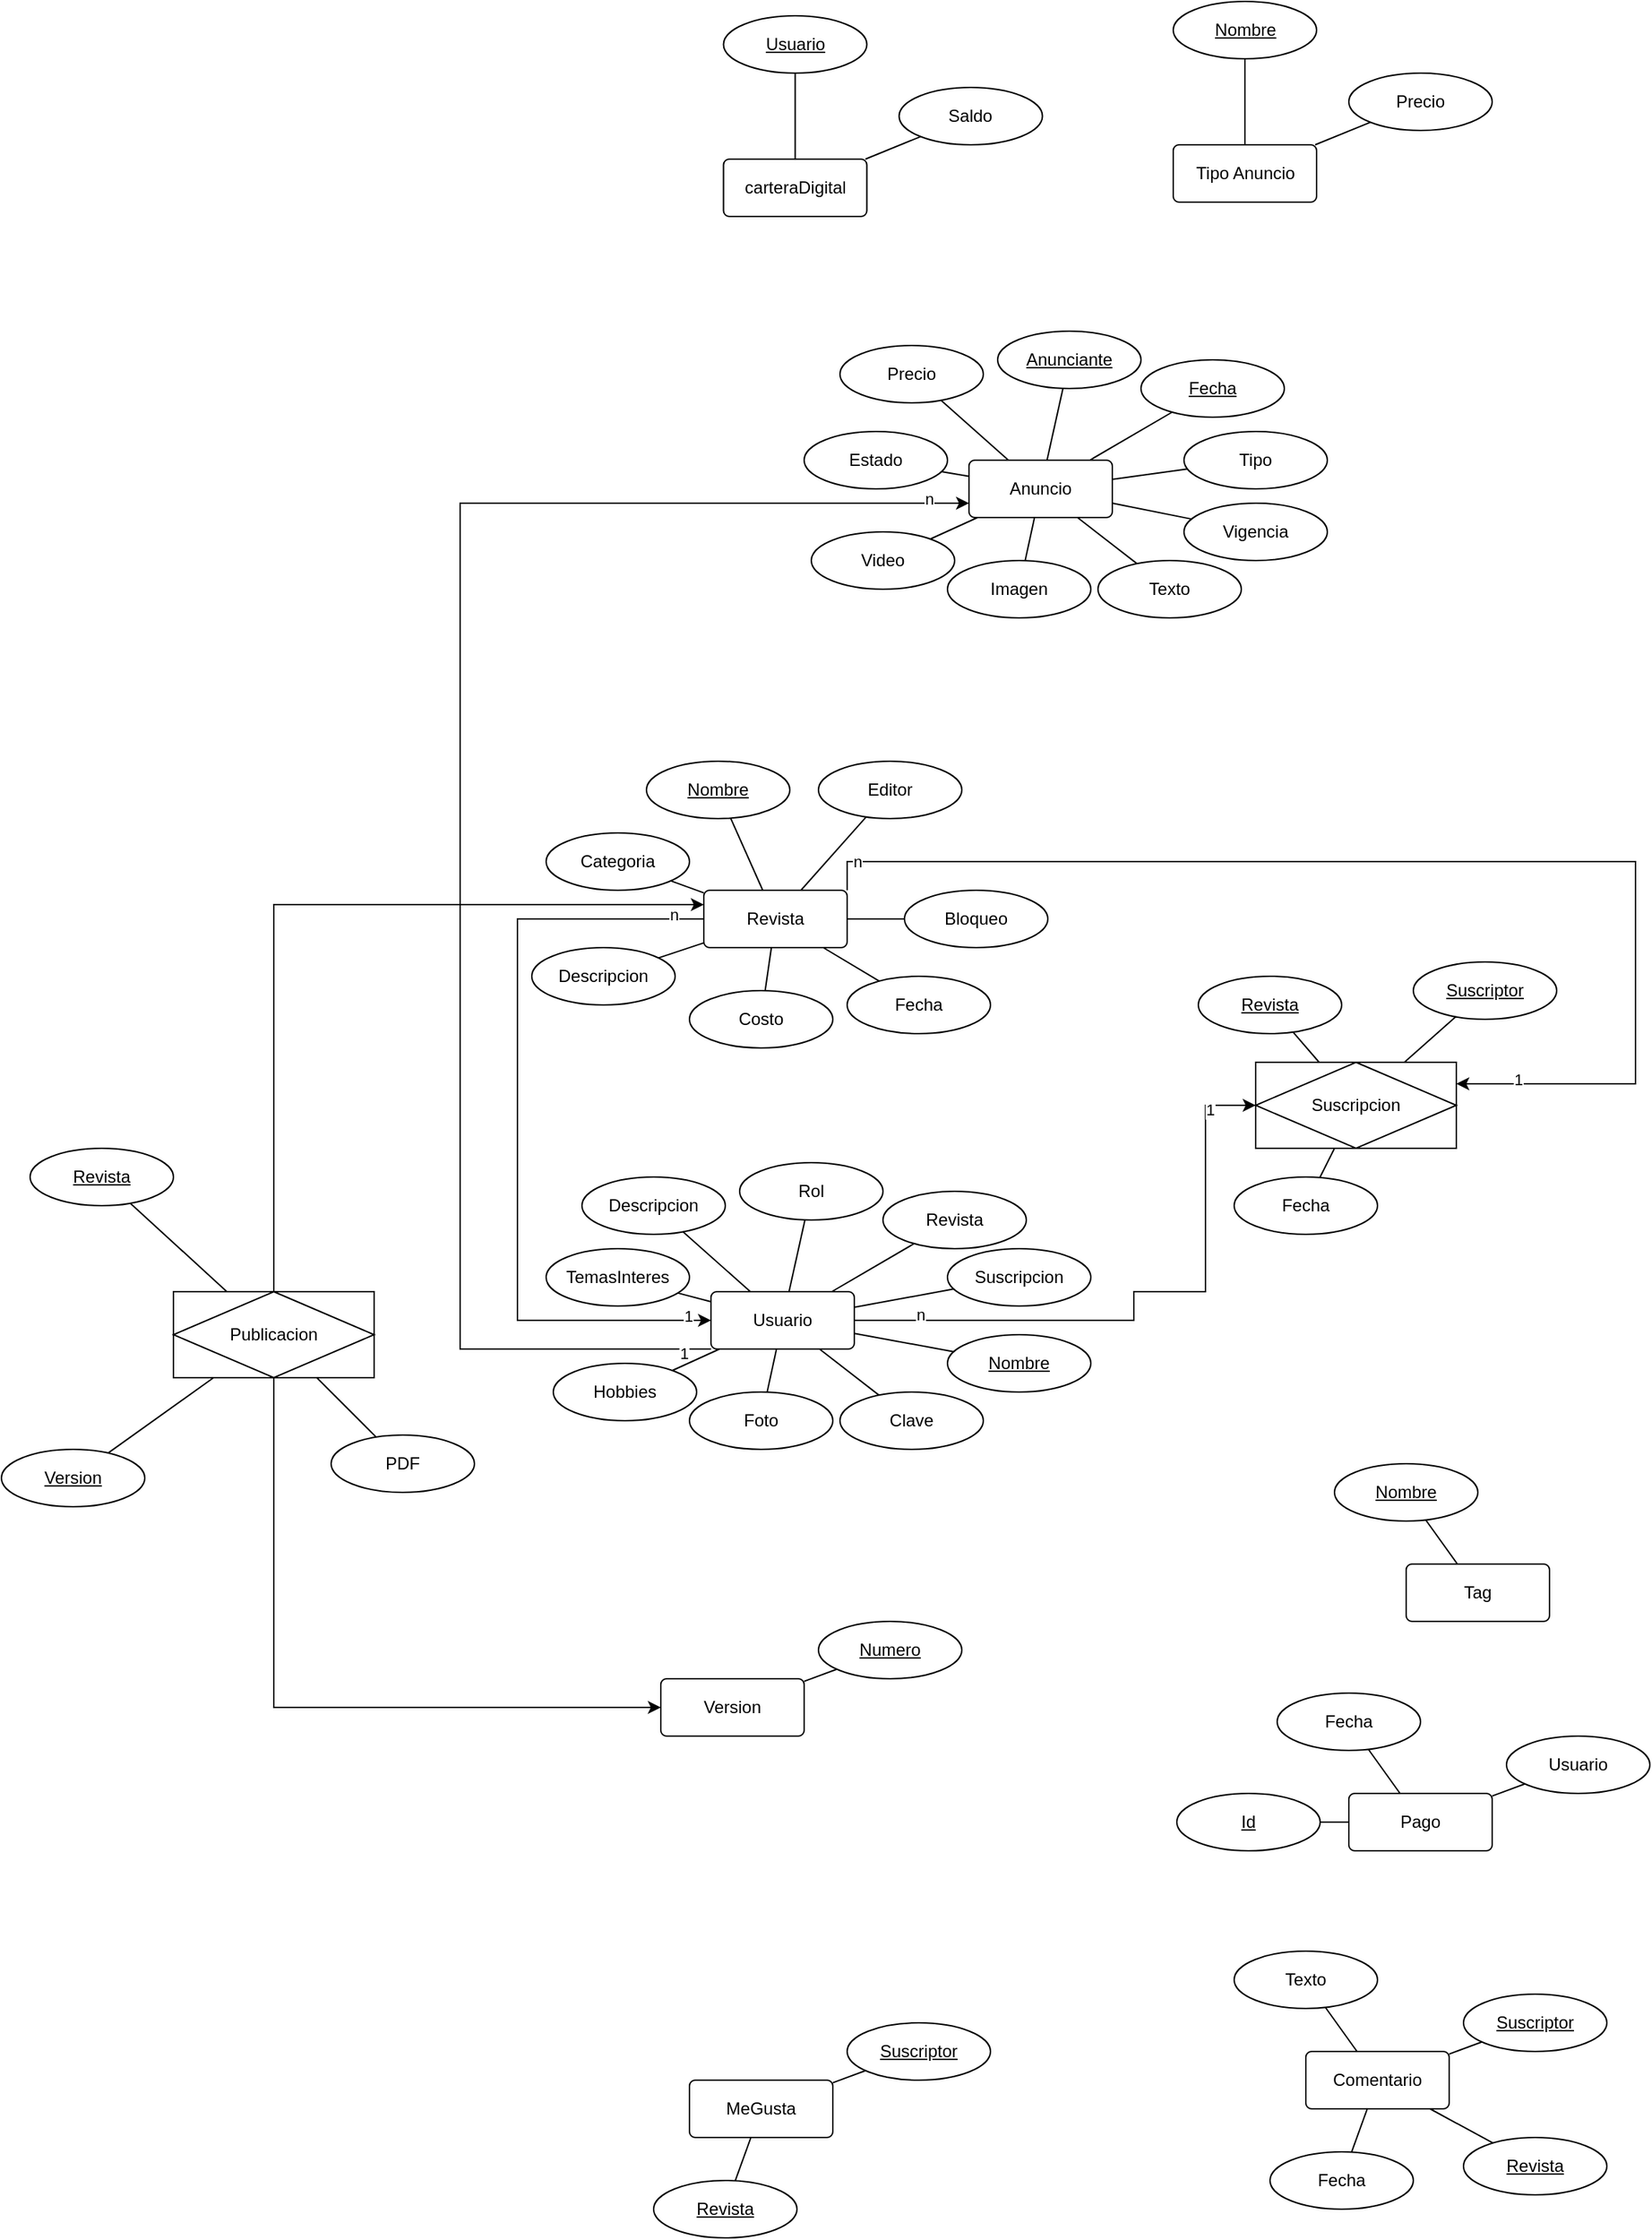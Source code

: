 <mxfile version="24.6.4" type="device">
  <diagram name="Page-1" id="LzpAYX9g-1ukan7BipAP">
    <mxGraphModel dx="1884" dy="2982" grid="1" gridSize="10" guides="1" tooltips="1" connect="1" arrows="1" fold="1" page="1" pageScale="1" pageWidth="850" pageHeight="1100" math="0" shadow="0">
      <root>
        <mxCell id="0" />
        <mxCell id="1" parent="0" />
        <mxCell id="VuJQwAIfnr6SH7hCB5tN-179" style="edgeStyle=orthogonalEdgeStyle;rounded=0;orthogonalLoop=1;jettySize=auto;html=1;exitX=0;exitY=0.5;exitDx=0;exitDy=0;entryX=0;entryY=0.5;entryDx=0;entryDy=0;" parent="1" source="A36JF-PGB8CBC6S_KNyV-7" target="VuJQwAIfnr6SH7hCB5tN-77" edge="1">
          <mxGeometry relative="1" as="geometry">
            <Array as="points">
              <mxPoint x="10" y="-950" />
              <mxPoint x="10" y="-670" />
            </Array>
          </mxGeometry>
        </mxCell>
        <mxCell id="VuJQwAIfnr6SH7hCB5tN-180" value="1" style="edgeLabel;html=1;align=center;verticalAlign=middle;resizable=0;points=[];" parent="VuJQwAIfnr6SH7hCB5tN-179" vertex="1" connectable="0">
          <mxGeometry x="0.942" y="3" relative="1" as="geometry">
            <mxPoint as="offset" />
          </mxGeometry>
        </mxCell>
        <mxCell id="VuJQwAIfnr6SH7hCB5tN-181" value="n" style="edgeLabel;html=1;align=center;verticalAlign=middle;resizable=0;points=[];" parent="VuJQwAIfnr6SH7hCB5tN-179" vertex="1" connectable="0">
          <mxGeometry x="-0.923" y="-3" relative="1" as="geometry">
            <mxPoint as="offset" />
          </mxGeometry>
        </mxCell>
        <mxCell id="VuJQwAIfnr6SH7hCB5tN-182" style="edgeStyle=orthogonalEdgeStyle;rounded=0;orthogonalLoop=1;jettySize=auto;html=1;exitX=1;exitY=0;exitDx=0;exitDy=0;entryX=1;entryY=0.25;entryDx=0;entryDy=0;" parent="1" source="A36JF-PGB8CBC6S_KNyV-7" target="VuJQwAIfnr6SH7hCB5tN-185" edge="1">
          <mxGeometry relative="1" as="geometry">
            <mxPoint x="720" y="-700" as="targetPoint" />
            <Array as="points">
              <mxPoint x="240" y="-990" />
              <mxPoint x="790" y="-990" />
              <mxPoint x="790" y="-835" />
            </Array>
          </mxGeometry>
        </mxCell>
        <mxCell id="VuJQwAIfnr6SH7hCB5tN-188" value="1" style="edgeLabel;html=1;align=center;verticalAlign=middle;resizable=0;points=[];" parent="VuJQwAIfnr6SH7hCB5tN-182" vertex="1" connectable="0">
          <mxGeometry x="0.9" y="-3" relative="1" as="geometry">
            <mxPoint as="offset" />
          </mxGeometry>
        </mxCell>
        <mxCell id="VuJQwAIfnr6SH7hCB5tN-189" value="n" style="edgeLabel;html=1;align=center;verticalAlign=middle;resizable=0;points=[];" parent="VuJQwAIfnr6SH7hCB5tN-182" vertex="1" connectable="0">
          <mxGeometry x="-0.936" relative="1" as="geometry">
            <mxPoint as="offset" />
          </mxGeometry>
        </mxCell>
        <mxCell id="A36JF-PGB8CBC6S_KNyV-7" value="Revista" style="rounded=1;arcSize=10;whiteSpace=wrap;html=1;align=center;" parent="1" vertex="1">
          <mxGeometry x="140" y="-970" width="100" height="40" as="geometry" />
        </mxCell>
        <mxCell id="VuJQwAIfnr6SH7hCB5tN-6" value="Categoria" style="ellipse;whiteSpace=wrap;html=1;align=center;" parent="1" vertex="1">
          <mxGeometry x="30" y="-1010" width="100" height="40" as="geometry" />
        </mxCell>
        <mxCell id="VuJQwAIfnr6SH7hCB5tN-8" value="Descripcion&lt;span style=&quot;color: rgba(0, 0, 0, 0); font-family: monospace; font-size: 0px; text-align: start; text-wrap: nowrap;&quot;&gt;%3CmxGraphModel%3E%3Croot%3E%3CmxCell%20id%3D%220%22%2F%3E%3CmxCell%20id%3D%221%22%20parent%3D%220%22%2F%3E%3CmxCell%20id%3D%222%22%20value%3D%22Categoria%22%20style%3D%22ellipse%3BwhiteSpace%3Dwrap%3Bhtml%3D1%3Balign%3Dcenter%3B%22%20vertex%3D%221%22%20parent%3D%221%22%3E%3CmxGeometry%20x%3D%2240%22%20y%3D%22-1050%22%20width%3D%22100%22%20height%3D%2240%22%20as%3D%22geometry%22%2F%3E%3C%2FmxCell%3E%3C%2Froot%3E%3C%2FmxGraphModel%3E&lt;/span&gt;" style="ellipse;whiteSpace=wrap;html=1;align=center;" parent="1" vertex="1">
          <mxGeometry x="20" y="-930" width="100" height="40" as="geometry" />
        </mxCell>
        <mxCell id="VuJQwAIfnr6SH7hCB5tN-9" value="Costo" style="ellipse;whiteSpace=wrap;html=1;align=center;" parent="1" vertex="1">
          <mxGeometry x="130" y="-900" width="100" height="40" as="geometry" />
        </mxCell>
        <mxCell id="VuJQwAIfnr6SH7hCB5tN-10" value="Fecha" style="ellipse;whiteSpace=wrap;html=1;align=center;" parent="1" vertex="1">
          <mxGeometry x="240" y="-910" width="100" height="40" as="geometry" />
        </mxCell>
        <mxCell id="VuJQwAIfnr6SH7hCB5tN-11" value="Bloqueo" style="ellipse;whiteSpace=wrap;html=1;align=center;" parent="1" vertex="1">
          <mxGeometry x="280" y="-970" width="100" height="40" as="geometry" />
        </mxCell>
        <mxCell id="VuJQwAIfnr6SH7hCB5tN-12" value="Editor" style="ellipse;whiteSpace=wrap;html=1;align=center;" parent="1" vertex="1">
          <mxGeometry x="220" y="-1060" width="100" height="40" as="geometry" />
        </mxCell>
        <mxCell id="VuJQwAIfnr6SH7hCB5tN-13" value="&lt;u&gt;Nombre&lt;/u&gt;" style="ellipse;whiteSpace=wrap;html=1;align=center;" parent="1" vertex="1">
          <mxGeometry x="100" y="-1060" width="100" height="40" as="geometry" />
        </mxCell>
        <mxCell id="VuJQwAIfnr6SH7hCB5tN-14" value="" style="endArrow=none;html=1;rounded=0;" parent="1" source="VuJQwAIfnr6SH7hCB5tN-12" target="A36JF-PGB8CBC6S_KNyV-7" edge="1">
          <mxGeometry relative="1" as="geometry">
            <mxPoint x="340" y="-970" as="sourcePoint" />
            <mxPoint x="500" y="-970" as="targetPoint" />
          </mxGeometry>
        </mxCell>
        <mxCell id="VuJQwAIfnr6SH7hCB5tN-15" value="" style="endArrow=none;html=1;rounded=0;" parent="1" source="VuJQwAIfnr6SH7hCB5tN-11" target="A36JF-PGB8CBC6S_KNyV-7" edge="1">
          <mxGeometry relative="1" as="geometry">
            <mxPoint x="270" y="-1002" as="sourcePoint" />
            <mxPoint x="223" y="-960" as="targetPoint" />
          </mxGeometry>
        </mxCell>
        <mxCell id="VuJQwAIfnr6SH7hCB5tN-16" value="" style="endArrow=none;html=1;rounded=0;" parent="1" source="VuJQwAIfnr6SH7hCB5tN-10" target="A36JF-PGB8CBC6S_KNyV-7" edge="1">
          <mxGeometry relative="1" as="geometry">
            <mxPoint x="280" y="-992" as="sourcePoint" />
            <mxPoint x="233" y="-950" as="targetPoint" />
          </mxGeometry>
        </mxCell>
        <mxCell id="VuJQwAIfnr6SH7hCB5tN-17" value="" style="endArrow=none;html=1;rounded=0;" parent="1" source="VuJQwAIfnr6SH7hCB5tN-9" target="A36JF-PGB8CBC6S_KNyV-7" edge="1">
          <mxGeometry relative="1" as="geometry">
            <mxPoint x="290" y="-982" as="sourcePoint" />
            <mxPoint x="243" y="-940" as="targetPoint" />
          </mxGeometry>
        </mxCell>
        <mxCell id="VuJQwAIfnr6SH7hCB5tN-18" value="" style="endArrow=none;html=1;rounded=0;" parent="1" source="A36JF-PGB8CBC6S_KNyV-7" target="VuJQwAIfnr6SH7hCB5tN-8" edge="1">
          <mxGeometry relative="1" as="geometry">
            <mxPoint x="300" y="-972" as="sourcePoint" />
            <mxPoint x="253" y="-930" as="targetPoint" />
          </mxGeometry>
        </mxCell>
        <mxCell id="VuJQwAIfnr6SH7hCB5tN-19" value="" style="endArrow=none;html=1;rounded=0;" parent="1" source="A36JF-PGB8CBC6S_KNyV-7" target="VuJQwAIfnr6SH7hCB5tN-6" edge="1">
          <mxGeometry relative="1" as="geometry">
            <mxPoint x="310" y="-962" as="sourcePoint" />
            <mxPoint x="263" y="-920" as="targetPoint" />
          </mxGeometry>
        </mxCell>
        <mxCell id="VuJQwAIfnr6SH7hCB5tN-20" value="" style="endArrow=none;html=1;rounded=0;" parent="1" source="VuJQwAIfnr6SH7hCB5tN-13" target="A36JF-PGB8CBC6S_KNyV-7" edge="1">
          <mxGeometry relative="1" as="geometry">
            <mxPoint x="320" y="-952" as="sourcePoint" />
            <mxPoint x="273" y="-910" as="targetPoint" />
          </mxGeometry>
        </mxCell>
        <mxCell id="VuJQwAIfnr6SH7hCB5tN-21" value="Anuncio" style="rounded=1;arcSize=10;whiteSpace=wrap;html=1;align=center;" parent="1" vertex="1">
          <mxGeometry x="325" y="-1270" width="100" height="40" as="geometry" />
        </mxCell>
        <mxCell id="VuJQwAIfnr6SH7hCB5tN-22" value="Estado" style="ellipse;whiteSpace=wrap;html=1;align=center;" parent="1" vertex="1">
          <mxGeometry x="210" y="-1290" width="100" height="40" as="geometry" />
        </mxCell>
        <mxCell id="VuJQwAIfnr6SH7hCB5tN-23" value="Video" style="ellipse;whiteSpace=wrap;html=1;align=center;" parent="1" vertex="1">
          <mxGeometry x="215" y="-1220" width="100" height="40" as="geometry" />
        </mxCell>
        <mxCell id="VuJQwAIfnr6SH7hCB5tN-24" value="Imagen" style="ellipse;whiteSpace=wrap;html=1;align=center;" parent="1" vertex="1">
          <mxGeometry x="310" y="-1200" width="100" height="40" as="geometry" />
        </mxCell>
        <mxCell id="VuJQwAIfnr6SH7hCB5tN-25" value="Texto" style="ellipse;whiteSpace=wrap;html=1;align=center;" parent="1" vertex="1">
          <mxGeometry x="415" y="-1200" width="100" height="40" as="geometry" />
        </mxCell>
        <mxCell id="VuJQwAIfnr6SH7hCB5tN-26" value="Vigencia" style="ellipse;whiteSpace=wrap;html=1;align=center;" parent="1" vertex="1">
          <mxGeometry x="475" y="-1240" width="100" height="40" as="geometry" />
        </mxCell>
        <mxCell id="VuJQwAIfnr6SH7hCB5tN-27" value="Tipo" style="ellipse;whiteSpace=wrap;html=1;align=center;" parent="1" vertex="1">
          <mxGeometry x="475" y="-1290" width="100" height="40" as="geometry" />
        </mxCell>
        <mxCell id="VuJQwAIfnr6SH7hCB5tN-28" value="Precio" style="ellipse;whiteSpace=wrap;html=1;align=center;" parent="1" vertex="1">
          <mxGeometry x="235" y="-1350" width="100" height="40" as="geometry" />
        </mxCell>
        <mxCell id="VuJQwAIfnr6SH7hCB5tN-29" value="" style="endArrow=none;html=1;rounded=0;" parent="1" source="VuJQwAIfnr6SH7hCB5tN-27" target="VuJQwAIfnr6SH7hCB5tN-21" edge="1">
          <mxGeometry relative="1" as="geometry">
            <mxPoint x="525" y="-1270" as="sourcePoint" />
            <mxPoint x="685" y="-1270" as="targetPoint" />
          </mxGeometry>
        </mxCell>
        <mxCell id="VuJQwAIfnr6SH7hCB5tN-30" value="" style="endArrow=none;html=1;rounded=0;" parent="1" source="VuJQwAIfnr6SH7hCB5tN-26" target="VuJQwAIfnr6SH7hCB5tN-21" edge="1">
          <mxGeometry relative="1" as="geometry">
            <mxPoint x="455" y="-1302" as="sourcePoint" />
            <mxPoint x="408" y="-1260" as="targetPoint" />
          </mxGeometry>
        </mxCell>
        <mxCell id="VuJQwAIfnr6SH7hCB5tN-31" value="" style="endArrow=none;html=1;rounded=0;" parent="1" source="VuJQwAIfnr6SH7hCB5tN-25" target="VuJQwAIfnr6SH7hCB5tN-21" edge="1">
          <mxGeometry relative="1" as="geometry">
            <mxPoint x="465" y="-1292" as="sourcePoint" />
            <mxPoint x="418" y="-1250" as="targetPoint" />
          </mxGeometry>
        </mxCell>
        <mxCell id="VuJQwAIfnr6SH7hCB5tN-32" value="" style="endArrow=none;html=1;rounded=0;" parent="1" source="VuJQwAIfnr6SH7hCB5tN-24" target="VuJQwAIfnr6SH7hCB5tN-21" edge="1">
          <mxGeometry relative="1" as="geometry">
            <mxPoint x="475" y="-1282" as="sourcePoint" />
            <mxPoint x="428" y="-1240" as="targetPoint" />
          </mxGeometry>
        </mxCell>
        <mxCell id="VuJQwAIfnr6SH7hCB5tN-33" value="" style="endArrow=none;html=1;rounded=0;" parent="1" source="VuJQwAIfnr6SH7hCB5tN-21" target="VuJQwAIfnr6SH7hCB5tN-23" edge="1">
          <mxGeometry relative="1" as="geometry">
            <mxPoint x="485" y="-1272" as="sourcePoint" />
            <mxPoint x="438" y="-1230" as="targetPoint" />
          </mxGeometry>
        </mxCell>
        <mxCell id="VuJQwAIfnr6SH7hCB5tN-34" value="" style="endArrow=none;html=1;rounded=0;" parent="1" source="VuJQwAIfnr6SH7hCB5tN-21" target="VuJQwAIfnr6SH7hCB5tN-22" edge="1">
          <mxGeometry relative="1" as="geometry">
            <mxPoint x="495" y="-1262" as="sourcePoint" />
            <mxPoint x="448" y="-1220" as="targetPoint" />
          </mxGeometry>
        </mxCell>
        <mxCell id="VuJQwAIfnr6SH7hCB5tN-35" value="" style="endArrow=none;html=1;rounded=0;" parent="1" source="VuJQwAIfnr6SH7hCB5tN-28" target="VuJQwAIfnr6SH7hCB5tN-21" edge="1">
          <mxGeometry relative="1" as="geometry">
            <mxPoint x="505" y="-1252" as="sourcePoint" />
            <mxPoint x="458" y="-1210" as="targetPoint" />
          </mxGeometry>
        </mxCell>
        <mxCell id="VuJQwAIfnr6SH7hCB5tN-36" value="&lt;u&gt;Anunciante&lt;/u&gt;" style="ellipse;whiteSpace=wrap;html=1;align=center;" parent="1" vertex="1">
          <mxGeometry x="345" y="-1360" width="100" height="40" as="geometry" />
        </mxCell>
        <mxCell id="VuJQwAIfnr6SH7hCB5tN-37" value="&lt;u&gt;Fecha&lt;/u&gt;" style="ellipse;whiteSpace=wrap;html=1;align=center;" parent="1" vertex="1">
          <mxGeometry x="445" y="-1340" width="100" height="40" as="geometry" />
        </mxCell>
        <mxCell id="VuJQwAIfnr6SH7hCB5tN-38" value="" style="endArrow=none;html=1;rounded=0;" parent="1" source="VuJQwAIfnr6SH7hCB5tN-21" target="VuJQwAIfnr6SH7hCB5tN-37" edge="1">
          <mxGeometry relative="1" as="geometry">
            <mxPoint x="374" y="-1190" as="sourcePoint" />
            <mxPoint x="381" y="-1220" as="targetPoint" />
          </mxGeometry>
        </mxCell>
        <mxCell id="VuJQwAIfnr6SH7hCB5tN-39" value="" style="endArrow=none;html=1;rounded=0;" parent="1" source="VuJQwAIfnr6SH7hCB5tN-21" target="VuJQwAIfnr6SH7hCB5tN-36" edge="1">
          <mxGeometry relative="1" as="geometry">
            <mxPoint x="384" y="-1180" as="sourcePoint" />
            <mxPoint x="391" y="-1210" as="targetPoint" />
          </mxGeometry>
        </mxCell>
        <mxCell id="VuJQwAIfnr6SH7hCB5tN-183" style="edgeStyle=orthogonalEdgeStyle;rounded=0;orthogonalLoop=1;jettySize=auto;html=1;exitX=1;exitY=0.5;exitDx=0;exitDy=0;entryX=0;entryY=0.5;entryDx=0;entryDy=0;" parent="1" source="VuJQwAIfnr6SH7hCB5tN-77" target="VuJQwAIfnr6SH7hCB5tN-185" edge="1">
          <mxGeometry relative="1" as="geometry">
            <mxPoint x="550" y="-690" as="targetPoint" />
            <Array as="points">
              <mxPoint x="440" y="-670" />
              <mxPoint x="440" y="-690" />
              <mxPoint x="490" y="-690" />
              <mxPoint x="490" y="-820" />
            </Array>
          </mxGeometry>
        </mxCell>
        <mxCell id="VuJQwAIfnr6SH7hCB5tN-186" value="n" style="edgeLabel;html=1;align=center;verticalAlign=middle;resizable=0;points=[];" parent="VuJQwAIfnr6SH7hCB5tN-183" vertex="1" connectable="0">
          <mxGeometry x="-0.782" y="4" relative="1" as="geometry">
            <mxPoint x="-1" as="offset" />
          </mxGeometry>
        </mxCell>
        <mxCell id="VuJQwAIfnr6SH7hCB5tN-187" value="1" style="edgeLabel;html=1;align=center;verticalAlign=middle;resizable=0;points=[];" parent="VuJQwAIfnr6SH7hCB5tN-183" vertex="1" connectable="0">
          <mxGeometry x="0.856" y="-3" relative="1" as="geometry">
            <mxPoint x="-1" as="offset" />
          </mxGeometry>
        </mxCell>
        <mxCell id="Fb9R83HjoRks2NXMMwc0-1" style="edgeStyle=orthogonalEdgeStyle;rounded=0;orthogonalLoop=1;jettySize=auto;html=1;exitX=0;exitY=1;exitDx=0;exitDy=0;entryX=0;entryY=0.75;entryDx=0;entryDy=0;" parent="1" source="VuJQwAIfnr6SH7hCB5tN-77" target="VuJQwAIfnr6SH7hCB5tN-21" edge="1">
          <mxGeometry relative="1" as="geometry">
            <Array as="points">
              <mxPoint x="-30" y="-650" />
              <mxPoint x="-30" y="-1240" />
            </Array>
          </mxGeometry>
        </mxCell>
        <mxCell id="Fb9R83HjoRks2NXMMwc0-2" value="1" style="edgeLabel;html=1;align=center;verticalAlign=middle;resizable=0;points=[];" parent="Fb9R83HjoRks2NXMMwc0-1" vertex="1" connectable="0">
          <mxGeometry x="-0.966" y="3" relative="1" as="geometry">
            <mxPoint as="offset" />
          </mxGeometry>
        </mxCell>
        <mxCell id="Fb9R83HjoRks2NXMMwc0-3" value="n" style="edgeLabel;html=1;align=center;verticalAlign=middle;resizable=0;points=[];" parent="Fb9R83HjoRks2NXMMwc0-1" vertex="1" connectable="0">
          <mxGeometry x="0.95" y="3" relative="1" as="geometry">
            <mxPoint as="offset" />
          </mxGeometry>
        </mxCell>
        <mxCell id="VuJQwAIfnr6SH7hCB5tN-77" value="Usuario" style="rounded=1;arcSize=10;whiteSpace=wrap;html=1;align=center;" parent="1" vertex="1">
          <mxGeometry x="145" y="-690" width="100" height="40" as="geometry" />
        </mxCell>
        <mxCell id="VuJQwAIfnr6SH7hCB5tN-78" value="TemasInteres" style="ellipse;whiteSpace=wrap;html=1;align=center;" parent="1" vertex="1">
          <mxGeometry x="30" y="-720" width="100" height="40" as="geometry" />
        </mxCell>
        <mxCell id="VuJQwAIfnr6SH7hCB5tN-79" value="Hobbies" style="ellipse;whiteSpace=wrap;html=1;align=center;" parent="1" vertex="1">
          <mxGeometry x="35" y="-640" width="100" height="40" as="geometry" />
        </mxCell>
        <mxCell id="VuJQwAIfnr6SH7hCB5tN-80" value="Foto" style="ellipse;whiteSpace=wrap;html=1;align=center;" parent="1" vertex="1">
          <mxGeometry x="130" y="-620" width="100" height="40" as="geometry" />
        </mxCell>
        <mxCell id="VuJQwAIfnr6SH7hCB5tN-81" value="Clave" style="ellipse;whiteSpace=wrap;html=1;align=center;" parent="1" vertex="1">
          <mxGeometry x="235" y="-620" width="100" height="40" as="geometry" />
        </mxCell>
        <mxCell id="VuJQwAIfnr6SH7hCB5tN-82" value="&lt;u&gt;Nombre&lt;/u&gt;" style="ellipse;whiteSpace=wrap;html=1;align=center;" parent="1" vertex="1">
          <mxGeometry x="310" y="-660" width="100" height="40" as="geometry" />
        </mxCell>
        <mxCell id="VuJQwAIfnr6SH7hCB5tN-83" value="Suscripcion" style="ellipse;whiteSpace=wrap;html=1;align=center;" parent="1" vertex="1">
          <mxGeometry x="310" y="-720" width="100" height="40" as="geometry" />
        </mxCell>
        <mxCell id="VuJQwAIfnr6SH7hCB5tN-84" value="Descripcion" style="ellipse;whiteSpace=wrap;html=1;align=center;" parent="1" vertex="1">
          <mxGeometry x="55" y="-770" width="100" height="40" as="geometry" />
        </mxCell>
        <mxCell id="VuJQwAIfnr6SH7hCB5tN-85" value="" style="endArrow=none;html=1;rounded=0;" parent="1" source="VuJQwAIfnr6SH7hCB5tN-83" target="VuJQwAIfnr6SH7hCB5tN-77" edge="1">
          <mxGeometry relative="1" as="geometry">
            <mxPoint x="345" y="-690" as="sourcePoint" />
            <mxPoint x="505" y="-690" as="targetPoint" />
          </mxGeometry>
        </mxCell>
        <mxCell id="VuJQwAIfnr6SH7hCB5tN-86" value="" style="endArrow=none;html=1;rounded=0;" parent="1" source="VuJQwAIfnr6SH7hCB5tN-82" target="VuJQwAIfnr6SH7hCB5tN-77" edge="1">
          <mxGeometry relative="1" as="geometry">
            <mxPoint x="275" y="-722" as="sourcePoint" />
            <mxPoint x="228" y="-680" as="targetPoint" />
          </mxGeometry>
        </mxCell>
        <mxCell id="VuJQwAIfnr6SH7hCB5tN-87" value="" style="endArrow=none;html=1;rounded=0;" parent="1" source="VuJQwAIfnr6SH7hCB5tN-81" target="VuJQwAIfnr6SH7hCB5tN-77" edge="1">
          <mxGeometry relative="1" as="geometry">
            <mxPoint x="285" y="-712" as="sourcePoint" />
            <mxPoint x="238" y="-670" as="targetPoint" />
          </mxGeometry>
        </mxCell>
        <mxCell id="VuJQwAIfnr6SH7hCB5tN-88" value="" style="endArrow=none;html=1;rounded=0;" parent="1" source="VuJQwAIfnr6SH7hCB5tN-80" target="VuJQwAIfnr6SH7hCB5tN-77" edge="1">
          <mxGeometry relative="1" as="geometry">
            <mxPoint x="295" y="-702" as="sourcePoint" />
            <mxPoint x="248" y="-660" as="targetPoint" />
          </mxGeometry>
        </mxCell>
        <mxCell id="VuJQwAIfnr6SH7hCB5tN-89" value="" style="endArrow=none;html=1;rounded=0;" parent="1" source="VuJQwAIfnr6SH7hCB5tN-77" target="VuJQwAIfnr6SH7hCB5tN-79" edge="1">
          <mxGeometry relative="1" as="geometry">
            <mxPoint x="305" y="-692" as="sourcePoint" />
            <mxPoint x="258" y="-650" as="targetPoint" />
          </mxGeometry>
        </mxCell>
        <mxCell id="VuJQwAIfnr6SH7hCB5tN-90" value="" style="endArrow=none;html=1;rounded=0;" parent="1" source="VuJQwAIfnr6SH7hCB5tN-77" target="VuJQwAIfnr6SH7hCB5tN-78" edge="1">
          <mxGeometry relative="1" as="geometry">
            <mxPoint x="315" y="-682" as="sourcePoint" />
            <mxPoint x="268" y="-640" as="targetPoint" />
          </mxGeometry>
        </mxCell>
        <mxCell id="VuJQwAIfnr6SH7hCB5tN-91" value="" style="endArrow=none;html=1;rounded=0;" parent="1" source="VuJQwAIfnr6SH7hCB5tN-84" target="VuJQwAIfnr6SH7hCB5tN-77" edge="1">
          <mxGeometry relative="1" as="geometry">
            <mxPoint x="325" y="-672" as="sourcePoint" />
            <mxPoint x="278" y="-630" as="targetPoint" />
          </mxGeometry>
        </mxCell>
        <mxCell id="VuJQwAIfnr6SH7hCB5tN-92" value="Rol" style="ellipse;whiteSpace=wrap;html=1;align=center;" parent="1" vertex="1">
          <mxGeometry x="165" y="-780" width="100" height="40" as="geometry" />
        </mxCell>
        <mxCell id="VuJQwAIfnr6SH7hCB5tN-93" value="Revista" style="ellipse;whiteSpace=wrap;html=1;align=center;" parent="1" vertex="1">
          <mxGeometry x="265" y="-760" width="100" height="40" as="geometry" />
        </mxCell>
        <mxCell id="VuJQwAIfnr6SH7hCB5tN-94" value="" style="endArrow=none;html=1;rounded=0;" parent="1" source="VuJQwAIfnr6SH7hCB5tN-77" target="VuJQwAIfnr6SH7hCB5tN-93" edge="1">
          <mxGeometry relative="1" as="geometry">
            <mxPoint x="194" y="-610" as="sourcePoint" />
            <mxPoint x="201" y="-640" as="targetPoint" />
          </mxGeometry>
        </mxCell>
        <mxCell id="VuJQwAIfnr6SH7hCB5tN-95" value="" style="endArrow=none;html=1;rounded=0;" parent="1" source="VuJQwAIfnr6SH7hCB5tN-77" target="VuJQwAIfnr6SH7hCB5tN-92" edge="1">
          <mxGeometry relative="1" as="geometry">
            <mxPoint x="204" y="-600" as="sourcePoint" />
            <mxPoint x="211" y="-630" as="targetPoint" />
          </mxGeometry>
        </mxCell>
        <mxCell id="VuJQwAIfnr6SH7hCB5tN-120" value="Fecha" style="ellipse;whiteSpace=wrap;html=1;align=center;" parent="1" vertex="1">
          <mxGeometry x="510" y="-770" width="100" height="40" as="geometry" />
        </mxCell>
        <mxCell id="VuJQwAIfnr6SH7hCB5tN-121" value="&lt;u&gt;Suscriptor&lt;/u&gt;" style="ellipse;whiteSpace=wrap;html=1;align=center;" parent="1" vertex="1">
          <mxGeometry x="635" y="-920" width="100" height="40" as="geometry" />
        </mxCell>
        <mxCell id="VuJQwAIfnr6SH7hCB5tN-122" value="&lt;u&gt;Revista&lt;/u&gt;" style="ellipse;whiteSpace=wrap;html=1;align=center;" parent="1" vertex="1">
          <mxGeometry x="485" y="-910" width="100" height="40" as="geometry" />
        </mxCell>
        <mxCell id="VuJQwAIfnr6SH7hCB5tN-123" value="" style="endArrow=none;html=1;rounded=0;" parent="1" source="VuJQwAIfnr6SH7hCB5tN-121" target="VuJQwAIfnr6SH7hCB5tN-185" edge="1">
          <mxGeometry relative="1" as="geometry">
            <mxPoint x="735" y="-840" as="sourcePoint" />
            <mxPoint x="635.0" y="-838.182" as="targetPoint" />
          </mxGeometry>
        </mxCell>
        <mxCell id="VuJQwAIfnr6SH7hCB5tN-124" value="" style="endArrow=none;html=1;rounded=0;" parent="1" source="VuJQwAIfnr6SH7hCB5tN-120" target="VuJQwAIfnr6SH7hCB5tN-185" edge="1">
          <mxGeometry relative="1" as="geometry">
            <mxPoint x="665" y="-872" as="sourcePoint" />
            <mxPoint x="577.857" y="-800" as="targetPoint" />
          </mxGeometry>
        </mxCell>
        <mxCell id="VuJQwAIfnr6SH7hCB5tN-129" value="" style="endArrow=none;html=1;rounded=0;" parent="1" source="VuJQwAIfnr6SH7hCB5tN-122" target="VuJQwAIfnr6SH7hCB5tN-185" edge="1">
          <mxGeometry relative="1" as="geometry">
            <mxPoint x="715" y="-822" as="sourcePoint" />
            <mxPoint x="570.714" y="-840" as="targetPoint" />
          </mxGeometry>
        </mxCell>
        <mxCell id="VuJQwAIfnr6SH7hCB5tN-130" value="Version" style="rounded=1;arcSize=10;whiteSpace=wrap;html=1;align=center;" parent="1" vertex="1">
          <mxGeometry x="110" y="-420" width="100" height="40" as="geometry" />
        </mxCell>
        <mxCell id="VuJQwAIfnr6SH7hCB5tN-131" value="PDF" style="ellipse;whiteSpace=wrap;html=1;align=center;" parent="1" vertex="1">
          <mxGeometry x="-120" y="-590" width="100" height="40" as="geometry" />
        </mxCell>
        <mxCell id="VuJQwAIfnr6SH7hCB5tN-132" value="&lt;u&gt;Numero&lt;/u&gt;" style="ellipse;whiteSpace=wrap;html=1;align=center;" parent="1" vertex="1">
          <mxGeometry x="220" y="-460" width="100" height="40" as="geometry" />
        </mxCell>
        <mxCell id="VuJQwAIfnr6SH7hCB5tN-133" value="&lt;u&gt;Revista&lt;/u&gt;" style="ellipse;whiteSpace=wrap;html=1;align=center;" parent="1" vertex="1">
          <mxGeometry x="-330" y="-790" width="100" height="40" as="geometry" />
        </mxCell>
        <mxCell id="VuJQwAIfnr6SH7hCB5tN-134" value="" style="endArrow=none;html=1;rounded=0;" parent="1" source="VuJQwAIfnr6SH7hCB5tN-132" target="VuJQwAIfnr6SH7hCB5tN-130" edge="1">
          <mxGeometry relative="1" as="geometry">
            <mxPoint x="310" y="-420" as="sourcePoint" />
            <mxPoint x="470" y="-420" as="targetPoint" />
          </mxGeometry>
        </mxCell>
        <mxCell id="VuJQwAIfnr6SH7hCB5tN-135" value="" style="endArrow=none;html=1;rounded=0;" parent="1" source="VuJQwAIfnr6SH7hCB5tN-131" target="km8V4uZlkkhnKvflU8uH-2" edge="1">
          <mxGeometry relative="1" as="geometry">
            <mxPoint x="240" y="-452" as="sourcePoint" />
            <mxPoint x="193" y="-410" as="targetPoint" />
          </mxGeometry>
        </mxCell>
        <mxCell id="VuJQwAIfnr6SH7hCB5tN-136" value="" style="endArrow=none;html=1;rounded=0;" parent="1" source="VuJQwAIfnr6SH7hCB5tN-133" target="km8V4uZlkkhnKvflU8uH-2" edge="1">
          <mxGeometry relative="1" as="geometry">
            <mxPoint x="290" y="-402" as="sourcePoint" />
            <mxPoint x="243" y="-360" as="targetPoint" />
          </mxGeometry>
        </mxCell>
        <mxCell id="VuJQwAIfnr6SH7hCB5tN-137" value="Tag" style="rounded=1;arcSize=10;whiteSpace=wrap;html=1;align=center;" parent="1" vertex="1">
          <mxGeometry x="630" y="-500" width="100" height="40" as="geometry" />
        </mxCell>
        <mxCell id="VuJQwAIfnr6SH7hCB5tN-140" value="&lt;u&gt;Nombre&lt;/u&gt;" style="ellipse;whiteSpace=wrap;html=1;align=center;" parent="1" vertex="1">
          <mxGeometry x="580" y="-570" width="100" height="40" as="geometry" />
        </mxCell>
        <mxCell id="VuJQwAIfnr6SH7hCB5tN-143" value="" style="endArrow=none;html=1;rounded=0;" parent="1" source="VuJQwAIfnr6SH7hCB5tN-140" target="VuJQwAIfnr6SH7hCB5tN-137" edge="1">
          <mxGeometry relative="1" as="geometry">
            <mxPoint x="810" y="-482" as="sourcePoint" />
            <mxPoint x="763" y="-440" as="targetPoint" />
          </mxGeometry>
        </mxCell>
        <mxCell id="VuJQwAIfnr6SH7hCB5tN-144" value="MeGusta" style="rounded=1;arcSize=10;whiteSpace=wrap;html=1;align=center;" parent="1" vertex="1">
          <mxGeometry x="130" y="-140" width="100" height="40" as="geometry" />
        </mxCell>
        <mxCell id="VuJQwAIfnr6SH7hCB5tN-145" value="&lt;u&gt;Revista&lt;/u&gt;" style="ellipse;whiteSpace=wrap;html=1;align=center;" parent="1" vertex="1">
          <mxGeometry x="105" y="-70" width="100" height="40" as="geometry" />
        </mxCell>
        <mxCell id="VuJQwAIfnr6SH7hCB5tN-146" value="&lt;u&gt;Suscriptor&lt;/u&gt;" style="ellipse;whiteSpace=wrap;html=1;align=center;" parent="1" vertex="1">
          <mxGeometry x="240" y="-180" width="100" height="40" as="geometry" />
        </mxCell>
        <mxCell id="VuJQwAIfnr6SH7hCB5tN-148" value="" style="endArrow=none;html=1;rounded=0;" parent="1" source="VuJQwAIfnr6SH7hCB5tN-146" target="VuJQwAIfnr6SH7hCB5tN-144" edge="1">
          <mxGeometry relative="1" as="geometry">
            <mxPoint x="330" y="-140" as="sourcePoint" />
            <mxPoint x="490" y="-140" as="targetPoint" />
          </mxGeometry>
        </mxCell>
        <mxCell id="VuJQwAIfnr6SH7hCB5tN-149" value="" style="endArrow=none;html=1;rounded=0;" parent="1" source="VuJQwAIfnr6SH7hCB5tN-145" target="VuJQwAIfnr6SH7hCB5tN-144" edge="1">
          <mxGeometry relative="1" as="geometry">
            <mxPoint x="260" y="-172" as="sourcePoint" />
            <mxPoint x="213" y="-130" as="targetPoint" />
          </mxGeometry>
        </mxCell>
        <mxCell id="VuJQwAIfnr6SH7hCB5tN-151" value="Comentario" style="rounded=1;arcSize=10;whiteSpace=wrap;html=1;align=center;" parent="1" vertex="1">
          <mxGeometry x="560" y="-160" width="100" height="40" as="geometry" />
        </mxCell>
        <mxCell id="VuJQwAIfnr6SH7hCB5tN-152" value="Fecha" style="ellipse;whiteSpace=wrap;html=1;align=center;" parent="1" vertex="1">
          <mxGeometry x="535" y="-90" width="100" height="40" as="geometry" />
        </mxCell>
        <mxCell id="VuJQwAIfnr6SH7hCB5tN-153" value="&lt;u&gt;Suscriptor&lt;/u&gt;" style="ellipse;whiteSpace=wrap;html=1;align=center;" parent="1" vertex="1">
          <mxGeometry x="670" y="-200" width="100" height="40" as="geometry" />
        </mxCell>
        <mxCell id="VuJQwAIfnr6SH7hCB5tN-154" value="Texto" style="ellipse;whiteSpace=wrap;html=1;align=center;" parent="1" vertex="1">
          <mxGeometry x="510" y="-230" width="100" height="40" as="geometry" />
        </mxCell>
        <mxCell id="VuJQwAIfnr6SH7hCB5tN-155" value="" style="endArrow=none;html=1;rounded=0;" parent="1" source="VuJQwAIfnr6SH7hCB5tN-153" target="VuJQwAIfnr6SH7hCB5tN-151" edge="1">
          <mxGeometry relative="1" as="geometry">
            <mxPoint x="760" y="-160" as="sourcePoint" />
            <mxPoint x="920" y="-160" as="targetPoint" />
          </mxGeometry>
        </mxCell>
        <mxCell id="VuJQwAIfnr6SH7hCB5tN-156" value="" style="endArrow=none;html=1;rounded=0;" parent="1" source="VuJQwAIfnr6SH7hCB5tN-152" target="VuJQwAIfnr6SH7hCB5tN-151" edge="1">
          <mxGeometry relative="1" as="geometry">
            <mxPoint x="690" y="-192" as="sourcePoint" />
            <mxPoint x="643" y="-150" as="targetPoint" />
          </mxGeometry>
        </mxCell>
        <mxCell id="VuJQwAIfnr6SH7hCB5tN-157" value="" style="endArrow=none;html=1;rounded=0;" parent="1" source="VuJQwAIfnr6SH7hCB5tN-154" target="VuJQwAIfnr6SH7hCB5tN-151" edge="1">
          <mxGeometry relative="1" as="geometry">
            <mxPoint x="740" y="-142" as="sourcePoint" />
            <mxPoint x="693" y="-100" as="targetPoint" />
          </mxGeometry>
        </mxCell>
        <mxCell id="VuJQwAIfnr6SH7hCB5tN-158" value="&lt;u&gt;Revista&lt;/u&gt;" style="ellipse;whiteSpace=wrap;html=1;align=center;" parent="1" vertex="1">
          <mxGeometry x="670" y="-100" width="100" height="40" as="geometry" />
        </mxCell>
        <mxCell id="VuJQwAIfnr6SH7hCB5tN-159" value="" style="endArrow=none;html=1;rounded=0;" parent="1" source="VuJQwAIfnr6SH7hCB5tN-158" target="VuJQwAIfnr6SH7hCB5tN-151" edge="1">
          <mxGeometry relative="1" as="geometry">
            <mxPoint x="602" y="-80" as="sourcePoint" />
            <mxPoint x="613" y="-110" as="targetPoint" />
          </mxGeometry>
        </mxCell>
        <mxCell id="VuJQwAIfnr6SH7hCB5tN-160" value="Pago" style="rounded=1;arcSize=10;whiteSpace=wrap;html=1;align=center;" parent="1" vertex="1">
          <mxGeometry x="590" y="-340" width="100" height="40" as="geometry" />
        </mxCell>
        <mxCell id="VuJQwAIfnr6SH7hCB5tN-162" value="Usuario" style="ellipse;whiteSpace=wrap;html=1;align=center;" parent="1" vertex="1">
          <mxGeometry x="700" y="-380" width="100" height="40" as="geometry" />
        </mxCell>
        <mxCell id="VuJQwAIfnr6SH7hCB5tN-163" value="Fecha" style="ellipse;whiteSpace=wrap;html=1;align=center;" parent="1" vertex="1">
          <mxGeometry x="540" y="-410" width="100" height="40" as="geometry" />
        </mxCell>
        <mxCell id="VuJQwAIfnr6SH7hCB5tN-164" value="" style="endArrow=none;html=1;rounded=0;" parent="1" source="VuJQwAIfnr6SH7hCB5tN-162" target="VuJQwAIfnr6SH7hCB5tN-160" edge="1">
          <mxGeometry relative="1" as="geometry">
            <mxPoint x="790" y="-340" as="sourcePoint" />
            <mxPoint x="950" y="-340" as="targetPoint" />
          </mxGeometry>
        </mxCell>
        <mxCell id="VuJQwAIfnr6SH7hCB5tN-166" value="" style="endArrow=none;html=1;rounded=0;" parent="1" source="VuJQwAIfnr6SH7hCB5tN-163" target="VuJQwAIfnr6SH7hCB5tN-160" edge="1">
          <mxGeometry relative="1" as="geometry">
            <mxPoint x="770" y="-322" as="sourcePoint" />
            <mxPoint x="723" y="-280" as="targetPoint" />
          </mxGeometry>
        </mxCell>
        <mxCell id="VuJQwAIfnr6SH7hCB5tN-167" value="&lt;u&gt;Id&lt;/u&gt;" style="ellipse;whiteSpace=wrap;html=1;align=center;" parent="1" vertex="1">
          <mxGeometry x="470" y="-340" width="100" height="40" as="geometry" />
        </mxCell>
        <mxCell id="VuJQwAIfnr6SH7hCB5tN-168" value="" style="endArrow=none;html=1;rounded=0;" parent="1" source="VuJQwAIfnr6SH7hCB5tN-167" target="VuJQwAIfnr6SH7hCB5tN-160" edge="1">
          <mxGeometry relative="1" as="geometry">
            <mxPoint x="613" y="-361" as="sourcePoint" />
            <mxPoint x="636" y="-330" as="targetPoint" />
          </mxGeometry>
        </mxCell>
        <mxCell id="VuJQwAIfnr6SH7hCB5tN-185" value="Suscripcion" style="shape=associativeEntity;whiteSpace=wrap;html=1;align=center;" parent="1" vertex="1">
          <mxGeometry x="525" y="-850" width="140" height="60" as="geometry" />
        </mxCell>
        <mxCell id="Fb9R83HjoRks2NXMMwc0-4" value="Tipo Anuncio" style="rounded=1;arcSize=10;whiteSpace=wrap;html=1;align=center;" parent="1" vertex="1">
          <mxGeometry x="467.5" y="-1490" width="100" height="40" as="geometry" />
        </mxCell>
        <mxCell id="Fb9R83HjoRks2NXMMwc0-19" value="&lt;u&gt;Nombre&lt;/u&gt;" style="ellipse;whiteSpace=wrap;html=1;align=center;" parent="1" vertex="1">
          <mxGeometry x="467.5" y="-1590" width="100" height="40" as="geometry" />
        </mxCell>
        <mxCell id="Fb9R83HjoRks2NXMMwc0-20" value="Precio" style="ellipse;whiteSpace=wrap;html=1;align=center;" parent="1" vertex="1">
          <mxGeometry x="590" y="-1540" width="100" height="40" as="geometry" />
        </mxCell>
        <mxCell id="Fb9R83HjoRks2NXMMwc0-24" value="" style="endArrow=none;html=1;rounded=0;" parent="1" source="Fb9R83HjoRks2NXMMwc0-4" target="Fb9R83HjoRks2NXMMwc0-19" edge="1">
          <mxGeometry relative="1" as="geometry">
            <mxPoint x="389" y="-1260" as="sourcePoint" />
            <mxPoint x="401" y="-1310" as="targetPoint" />
          </mxGeometry>
        </mxCell>
        <mxCell id="Fb9R83HjoRks2NXMMwc0-25" value="" style="endArrow=none;html=1;rounded=0;" parent="1" source="Fb9R83HjoRks2NXMMwc0-4" target="Fb9R83HjoRks2NXMMwc0-20" edge="1">
          <mxGeometry relative="1" as="geometry">
            <mxPoint x="540" y="-1470" as="sourcePoint" />
            <mxPoint x="528" y="-1540" as="targetPoint" />
          </mxGeometry>
        </mxCell>
        <mxCell id="Fb9R83HjoRks2NXMMwc0-26" value="carteraDigital" style="rounded=1;arcSize=10;whiteSpace=wrap;html=1;align=center;" parent="1" vertex="1">
          <mxGeometry x="153.75" y="-1480" width="100" height="40" as="geometry" />
        </mxCell>
        <mxCell id="Fb9R83HjoRks2NXMMwc0-27" value="&lt;u&gt;Usuario&lt;/u&gt;" style="ellipse;whiteSpace=wrap;html=1;align=center;" parent="1" vertex="1">
          <mxGeometry x="153.75" y="-1580" width="100" height="40" as="geometry" />
        </mxCell>
        <mxCell id="Fb9R83HjoRks2NXMMwc0-28" value="Saldo" style="ellipse;whiteSpace=wrap;html=1;align=center;" parent="1" vertex="1">
          <mxGeometry x="276.25" y="-1530" width="100" height="40" as="geometry" />
        </mxCell>
        <mxCell id="Fb9R83HjoRks2NXMMwc0-29" value="" style="endArrow=none;html=1;rounded=0;" parent="1" source="Fb9R83HjoRks2NXMMwc0-26" target="Fb9R83HjoRks2NXMMwc0-27" edge="1">
          <mxGeometry relative="1" as="geometry">
            <mxPoint x="75.25" y="-1250" as="sourcePoint" />
            <mxPoint x="87.25" y="-1300" as="targetPoint" />
          </mxGeometry>
        </mxCell>
        <mxCell id="Fb9R83HjoRks2NXMMwc0-30" value="" style="endArrow=none;html=1;rounded=0;" parent="1" source="Fb9R83HjoRks2NXMMwc0-26" target="Fb9R83HjoRks2NXMMwc0-28" edge="1">
          <mxGeometry relative="1" as="geometry">
            <mxPoint x="226.25" y="-1460" as="sourcePoint" />
            <mxPoint x="214.25" y="-1530" as="targetPoint" />
          </mxGeometry>
        </mxCell>
        <mxCell id="km8V4uZlkkhnKvflU8uH-3" style="edgeStyle=orthogonalEdgeStyle;rounded=0;orthogonalLoop=1;jettySize=auto;html=1;exitX=0.5;exitY=0;exitDx=0;exitDy=0;entryX=0;entryY=0.25;entryDx=0;entryDy=0;" parent="1" source="km8V4uZlkkhnKvflU8uH-2" target="A36JF-PGB8CBC6S_KNyV-7" edge="1">
          <mxGeometry relative="1" as="geometry" />
        </mxCell>
        <mxCell id="km8V4uZlkkhnKvflU8uH-4" style="edgeStyle=orthogonalEdgeStyle;rounded=0;orthogonalLoop=1;jettySize=auto;html=1;exitX=0.5;exitY=1;exitDx=0;exitDy=0;entryX=0;entryY=0.5;entryDx=0;entryDy=0;" parent="1" source="km8V4uZlkkhnKvflU8uH-2" target="VuJQwAIfnr6SH7hCB5tN-130" edge="1">
          <mxGeometry relative="1" as="geometry" />
        </mxCell>
        <mxCell id="km8V4uZlkkhnKvflU8uH-2" value="Publicacion" style="shape=associativeEntity;whiteSpace=wrap;html=1;align=center;" parent="1" vertex="1">
          <mxGeometry x="-230" y="-690" width="140" height="60" as="geometry" />
        </mxCell>
        <mxCell id="km8V4uZlkkhnKvflU8uH-5" value="&lt;u&gt;Version&lt;/u&gt;" style="ellipse;whiteSpace=wrap;html=1;align=center;" parent="1" vertex="1">
          <mxGeometry x="-350" y="-580" width="100" height="40" as="geometry" />
        </mxCell>
        <mxCell id="km8V4uZlkkhnKvflU8uH-6" value="" style="endArrow=none;html=1;rounded=0;" parent="1" source="km8V4uZlkkhnKvflU8uH-5" target="km8V4uZlkkhnKvflU8uH-2" edge="1">
          <mxGeometry relative="1" as="geometry">
            <mxPoint x="-250" y="-742" as="sourcePoint" />
            <mxPoint x="-183" y="-680" as="targetPoint" />
          </mxGeometry>
        </mxCell>
      </root>
    </mxGraphModel>
  </diagram>
</mxfile>
